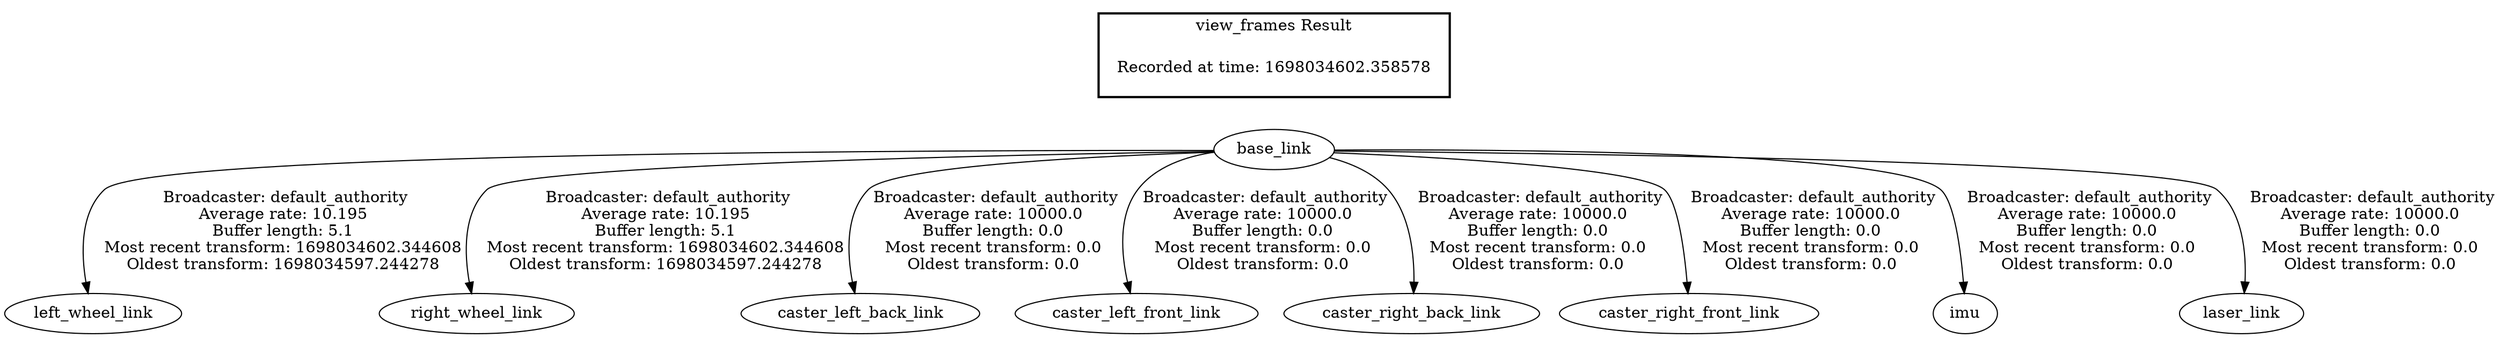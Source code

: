 digraph G {
"base_link" -> "left_wheel_link"[label=" Broadcaster: default_authority\nAverage rate: 10.195\nBuffer length: 5.1\nMost recent transform: 1698034602.344608\nOldest transform: 1698034597.244278\n"];
"base_link" -> "right_wheel_link"[label=" Broadcaster: default_authority\nAverage rate: 10.195\nBuffer length: 5.1\nMost recent transform: 1698034602.344608\nOldest transform: 1698034597.244278\n"];
"base_link" -> "caster_left_back_link"[label=" Broadcaster: default_authority\nAverage rate: 10000.0\nBuffer length: 0.0\nMost recent transform: 0.0\nOldest transform: 0.0\n"];
"base_link" -> "caster_left_front_link"[label=" Broadcaster: default_authority\nAverage rate: 10000.0\nBuffer length: 0.0\nMost recent transform: 0.0\nOldest transform: 0.0\n"];
"base_link" -> "caster_right_back_link"[label=" Broadcaster: default_authority\nAverage rate: 10000.0\nBuffer length: 0.0\nMost recent transform: 0.0\nOldest transform: 0.0\n"];
"base_link" -> "caster_right_front_link"[label=" Broadcaster: default_authority\nAverage rate: 10000.0\nBuffer length: 0.0\nMost recent transform: 0.0\nOldest transform: 0.0\n"];
"base_link" -> "imu"[label=" Broadcaster: default_authority\nAverage rate: 10000.0\nBuffer length: 0.0\nMost recent transform: 0.0\nOldest transform: 0.0\n"];
"base_link" -> "laser_link"[label=" Broadcaster: default_authority\nAverage rate: 10000.0\nBuffer length: 0.0\nMost recent transform: 0.0\nOldest transform: 0.0\n"];
edge [style=invis];
 subgraph cluster_legend { style=bold; color=black; label ="view_frames Result";
"Recorded at time: 1698034602.358578"[ shape=plaintext ] ;
}->"base_link";
}